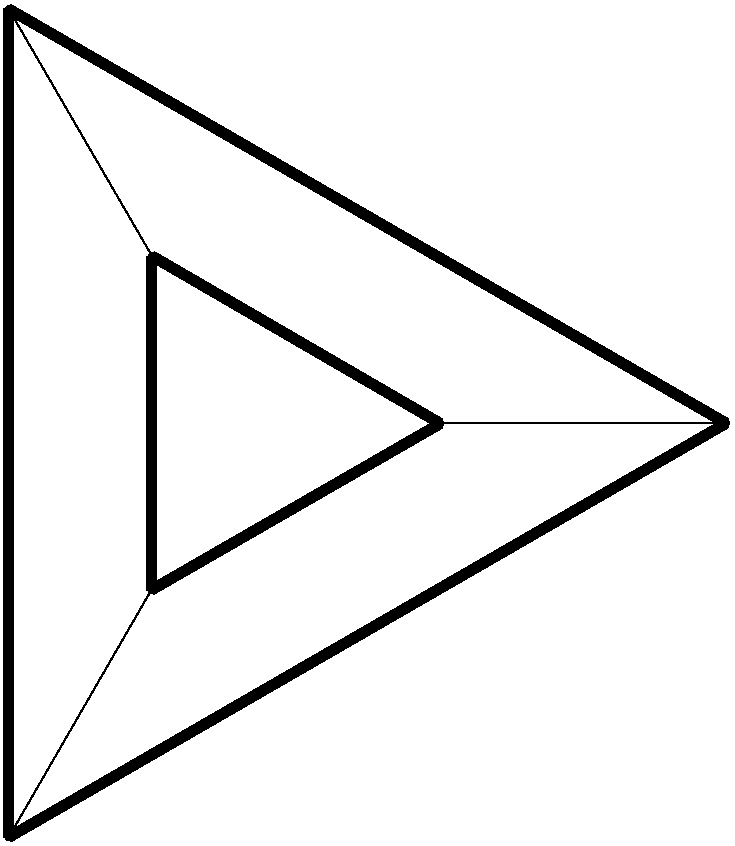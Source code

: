 #FIG 3.2
Portrait
Flush left
Inches
Letter  
100.00
Single
0
1200 2
# polyline
2 1 0 1 0 0 999 0 -1 4.000 0 0 0 0 0 2
	 7790 6600 5647 6602
# polyline
2 1 0 1 0 0 998 0 -1 4.000 0 0 0 0 0 2
	 2409 3493 3484 5346
# polyline
2 1 0 6 0 0 996 0 -1 0.000 0 0 0 0 0 2
	 2409 3493 7790 6600
# polyline
2 1 0 1 0 0 995 0 -1 4.000 0 0 0 0 0 2
	 2409 9706 3479 7851
# polyline
2 1 0 6 0 0 993 0 -1 0.000 0 0 0 0 0 2
	 2409 9706 7790 6600
# polyline
2 1 0 6 0 0 992 0 -1 0.000 0 0 0 0 0 2
	 2409 9706 2409 3493
# polyline
2 1 0 6 0 0 990 0 -1 0.000 0 0 0 0 0 2
	 3484 5346 5647 6602
# polyline
2 1 0 6 0 0 989 0 -1 0.000 0 0 0 0 0 2
	 3479 7851 5647 6602
# polyline
2 1 0 6 0 0 987 0 -1 0.000 0 0 0 0 0 2
	 3479 7851 3484 5346
# spline
3 4 0 0 0 0 985 0 20 4.000 0 0 0 22
	 3499 7851 3499 7851 3498 7844 3495 7839 3491 7834 3485 7831
	 3479 7830 3472 7831 3467 7834 3462 7839 3459 7844 3458 7851
	 3459 7857 3462 7863 3467 7867 3472 7870 3479 7871 3485 7870
	 3491 7867 3495 7863 3498 7857 3499 7851
	 0.000 0.000 0.000 -1.000 -1.000 -1.000 0.000 0.000
	 -1.000 -1.000 -1.000 0.000 0.000 -1.000 -1.000 -1.000
	 0.000 0.000 -1.000 -1.000 -1.000 0.000
# spline
3 4 0 1 0 0 983 0 -1 4.000 0 0 0 22
	 3499 7851 3499 7851 3498 7844 3495 7839 3491 7834 3485 7831
	 3479 7830 3472 7831 3467 7834 3462 7839 3459 7844 3458 7851
	 3459 7857 3462 7863 3467 7867 3472 7870 3479 7871 3485 7870
	 3491 7867 3495 7863 3498 7857 3499 7851
	 0.000 0.000 0.000 -1.000 -1.000 -1.000 0.000 0.000
	 -1.000 -1.000 -1.000 0.000 0.000 -1.000 -1.000 -1.000
	 0.000 0.000 -1.000 -1.000 -1.000 0.000
# spline
3 4 0 0 0 0 982 0 20 4.000 0 0 0 22
	 3504 5346 3504 5346 3503 5339 3500 5334 3496 5329 3490 5327
	 3484 5326 3478 5327 3472 5329 3468 5334 3465 5339 3464 5346
	 3465 5352 3468 5358 3472 5362 3478 5365 3484 5366 3490 5365
	 3496 5362 3500 5358 3503 5352 3504 5346
	 0.000 0.000 0.000 -1.000 -1.000 -1.000 0.000 0.000
	 -1.000 -1.000 -1.000 0.000 0.000 -1.000 -1.000 -1.000
	 0.000 0.000 -1.000 -1.000 -1.000 0.000
# spline
3 4 0 1 0 0 980 0 -1 4.000 0 0 0 22
	 3504 5346 3504 5346 3503 5339 3500 5334 3496 5329 3490 5327
	 3484 5326 3478 5327 3472 5329 3468 5334 3465 5339 3464 5346
	 3465 5352 3468 5358 3472 5362 3478 5365 3484 5366 3490 5365
	 3496 5362 3500 5358 3503 5352 3504 5346
	 0.000 0.000 0.000 -1.000 -1.000 -1.000 0.000 0.000
	 -1.000 -1.000 -1.000 0.000 0.000 -1.000 -1.000 -1.000
	 0.000 0.000 -1.000 -1.000 -1.000 0.000
# spline
3 4 0 0 0 0 979 0 20 4.000 0 0 0 22
	 2429 9706 2429 9706 2428 9700 2425 9694 2421 9690 2415 9687
	 2409 9686 2402 9687 2397 9690 2392 9694 2389 9700 2388 9706
	 2389 9713 2392 9718 2397 9723 2402 9726 2409 9727 2415 9726
	 2421 9723 2425 9718 2428 9713 2429 9706
	 0.000 0.000 0.000 -1.000 -1.000 -1.000 0.000 0.000
	 -1.000 -1.000 -1.000 0.000 0.000 -1.000 -1.000 -1.000
	 0.000 0.000 -1.000 -1.000 -1.000 0.000
# spline
3 4 0 1 0 0 977 0 -1 4.000 0 0 0 22
	 2429 9706 2429 9706 2428 9700 2425 9694 2421 9690 2415 9687
	 2409 9686 2402 9687 2397 9690 2392 9694 2389 9700 2388 9706
	 2389 9713 2392 9718 2397 9723 2402 9726 2409 9727 2415 9726
	 2421 9723 2425 9718 2428 9713 2429 9706
	 0.000 0.000 0.000 -1.000 -1.000 -1.000 0.000 0.000
	 -1.000 -1.000 -1.000 0.000 0.000 -1.000 -1.000 -1.000
	 0.000 0.000 -1.000 -1.000 -1.000 0.000
# spline
3 4 0 0 0 0 976 0 20 4.000 0 0 0 22
	 5668 6602 5668 6602 5667 6596 5664 6590 5660 6586 5654 6583
	 5647 6582 5641 6583 5635 6586 5631 6590 5628 6596 5627 6602
	 5628 6609 5631 6614 5635 6619 5641 6621 5647 6622 5654 6621
	 5660 6619 5664 6614 5667 6609 5668 6602
	 0.000 0.000 0.000 -1.000 -1.000 -1.000 0.000 0.000
	 -1.000 -1.000 -1.000 0.000 0.000 -1.000 -1.000 -1.000
	 0.000 0.000 -1.000 -1.000 -1.000 0.000
# spline
3 4 0 1 0 0 974 0 -1 4.000 0 0 0 22
	 5668 6602 5668 6602 5667 6596 5664 6590 5660 6586 5654 6583
	 5647 6582 5641 6583 5635 6586 5631 6590 5628 6596 5627 6602
	 5628 6609 5631 6614 5635 6619 5641 6621 5647 6622 5654 6621
	 5660 6619 5664 6614 5667 6609 5668 6602
	 0.000 0.000 0.000 -1.000 -1.000 -1.000 0.000 0.000
	 -1.000 -1.000 -1.000 0.000 0.000 -1.000 -1.000 -1.000
	 0.000 0.000 -1.000 -1.000 -1.000 0.000
# spline
3 4 0 0 0 0 973 0 20 4.000 0 0 0 22
	 2429 3493 2429 3493 2428 3486 2425 3481 2421 3476 2415 3473
	 2409 3472 2402 3473 2397 3476 2392 3481 2389 3486 2388 3493
	 2389 3499 2392 3505 2397 3509 2402 3512 2409 3513 2415 3512
	 2421 3509 2425 3505 2428 3499 2429 3493
	 0.000 0.000 0.000 -1.000 -1.000 -1.000 0.000 0.000
	 -1.000 -1.000 -1.000 0.000 0.000 -1.000 -1.000 -1.000
	 0.000 0.000 -1.000 -1.000 -1.000 0.000
# spline
3 4 0 1 0 0 971 0 -1 4.000 0 0 0 22
	 2429 3493 2429 3493 2428 3486 2425 3481 2421 3476 2415 3473
	 2409 3472 2402 3473 2397 3476 2392 3481 2389 3486 2388 3493
	 2389 3499 2392 3505 2397 3509 2402 3512 2409 3513 2415 3512
	 2421 3509 2425 3505 2428 3499 2429 3493
	 0.000 0.000 0.000 -1.000 -1.000 -1.000 0.000 0.000
	 -1.000 -1.000 -1.000 0.000 0.000 -1.000 -1.000 -1.000
	 0.000 0.000 -1.000 -1.000 -1.000 0.000
# spline
3 4 0 0 0 0 970 0 20 4.000 0 0 0 22
	 7811 6600 7811 6600 7810 6593 7807 6587 7802 6583 7797 6580
	 7790 6579 7784 6580 7778 6583 7774 6587 7771 6593 7770 6600
	 7771 6606 7774 6612 7778 6616 7784 6619 7790 6620 7797 6619
	 7802 6616 7807 6612 7810 6606 7811 6600
	 0.000 0.000 0.000 -1.000 -1.000 -1.000 0.000 0.000
	 -1.000 -1.000 -1.000 0.000 0.000 -1.000 -1.000 -1.000
	 0.000 0.000 -1.000 -1.000 -1.000 0.000
# spline
3 4 0 1 0 0 968 0 -1 4.000 0 0 0 22
	 7811 6600 7811 6600 7810 6593 7807 6587 7802 6583 7797 6580
	 7790 6579 7784 6580 7778 6583 7774 6587 7771 6593 7770 6600
	 7771 6606 7774 6612 7778 6616 7784 6619 7790 6620 7797 6619
	 7802 6616 7807 6612 7810 6606 7811 6600
	 0.000 0.000 0.000 -1.000 -1.000 -1.000 0.000 0.000
	 -1.000 -1.000 -1.000 0.000 0.000 -1.000 -1.000 -1.000
	 0.000 0.000 -1.000 -1.000 -1.000 0.000
